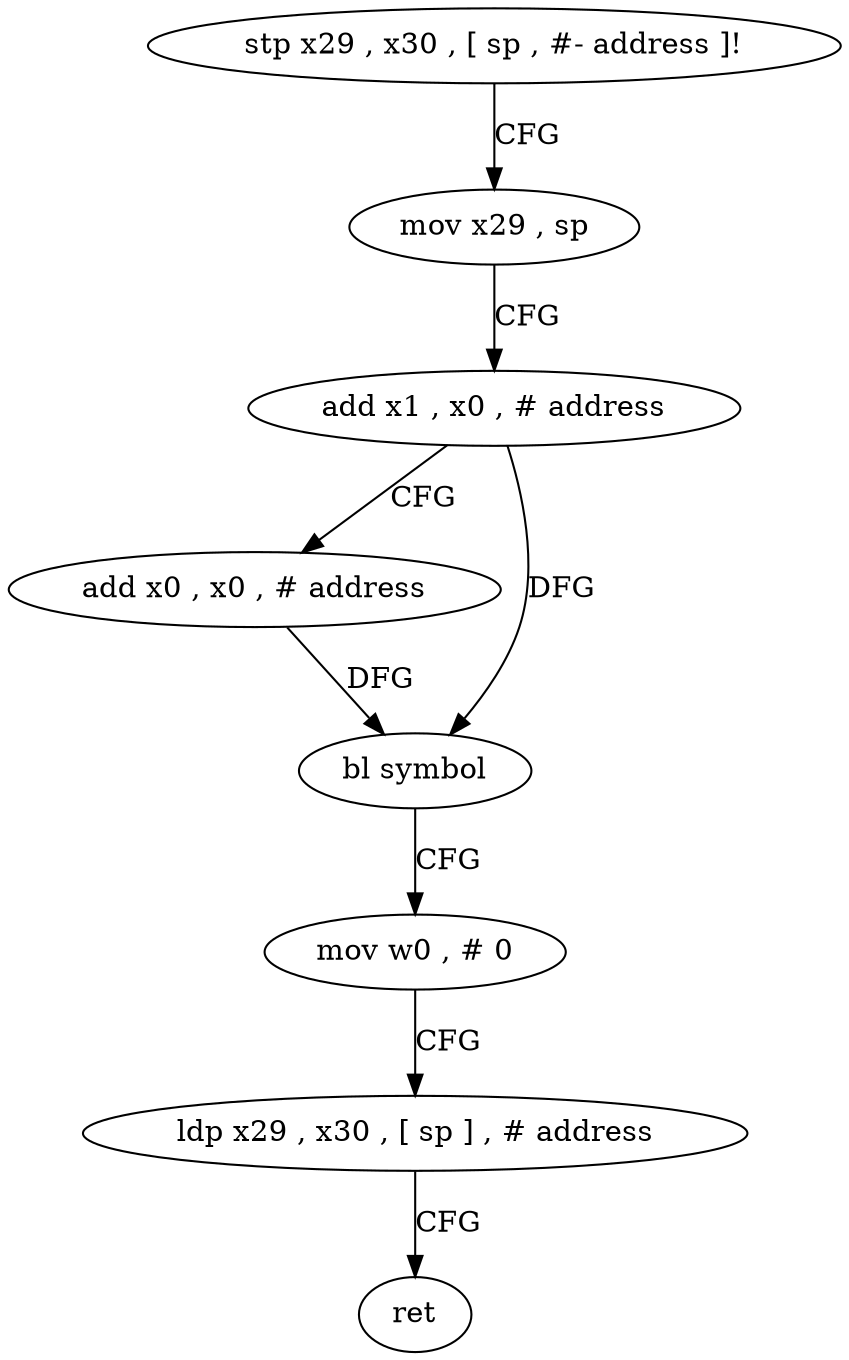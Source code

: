 digraph "func" {
"4230188" [label = "stp x29 , x30 , [ sp , #- address ]!" ]
"4230192" [label = "mov x29 , sp" ]
"4230196" [label = "add x1 , x0 , # address" ]
"4230200" [label = "add x0 , x0 , # address" ]
"4230204" [label = "bl symbol" ]
"4230208" [label = "mov w0 , # 0" ]
"4230212" [label = "ldp x29 , x30 , [ sp ] , # address" ]
"4230216" [label = "ret" ]
"4230188" -> "4230192" [ label = "CFG" ]
"4230192" -> "4230196" [ label = "CFG" ]
"4230196" -> "4230200" [ label = "CFG" ]
"4230196" -> "4230204" [ label = "DFG" ]
"4230200" -> "4230204" [ label = "DFG" ]
"4230204" -> "4230208" [ label = "CFG" ]
"4230208" -> "4230212" [ label = "CFG" ]
"4230212" -> "4230216" [ label = "CFG" ]
}
